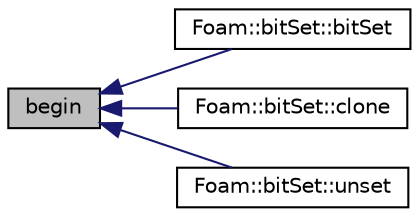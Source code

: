 digraph "begin"
{
  bgcolor="transparent";
  edge [fontname="Helvetica",fontsize="10",labelfontname="Helvetica",labelfontsize="10"];
  node [fontname="Helvetica",fontsize="10",shape=record];
  rankdir="LR";
  Node1 [label="begin",height=0.2,width=0.4,color="black", fillcolor="grey75", style="filled" fontcolor="black"];
  Node1 -> Node2 [dir="back",color="midnightblue",fontsize="10",style="solid",fontname="Helvetica"];
  Node2 [label="Foam::bitSet::bitSet",height=0.2,width=0.4,color="black",URL="$classFoam_1_1bitSet.html#a80a6c0b15e1ecfd6de7eea1d56643a67",tooltip="Construct with given size with all bits set to 0, subsequently add specified locations as 1..."];
  Node1 -> Node3 [dir="back",color="midnightblue",fontsize="10",style="solid",fontname="Helvetica"];
  Node3 [label="Foam::bitSet::clone",height=0.2,width=0.4,color="black",URL="$classFoam_1_1bitSet.html#a492c2e2b685e2213f977dea3d9453e50",tooltip="Clone. "];
  Node1 -> Node4 [dir="back",color="midnightblue",fontsize="10",style="solid",fontname="Helvetica"];
  Node4 [label="Foam::bitSet::unset",height=0.2,width=0.4,color="black",URL="$classFoam_1_1bitSet.html#a05d31e3994e16d0619043a060fc5ce58",tooltip="Unset the listed locations, never auto-vivifies. "];
}
